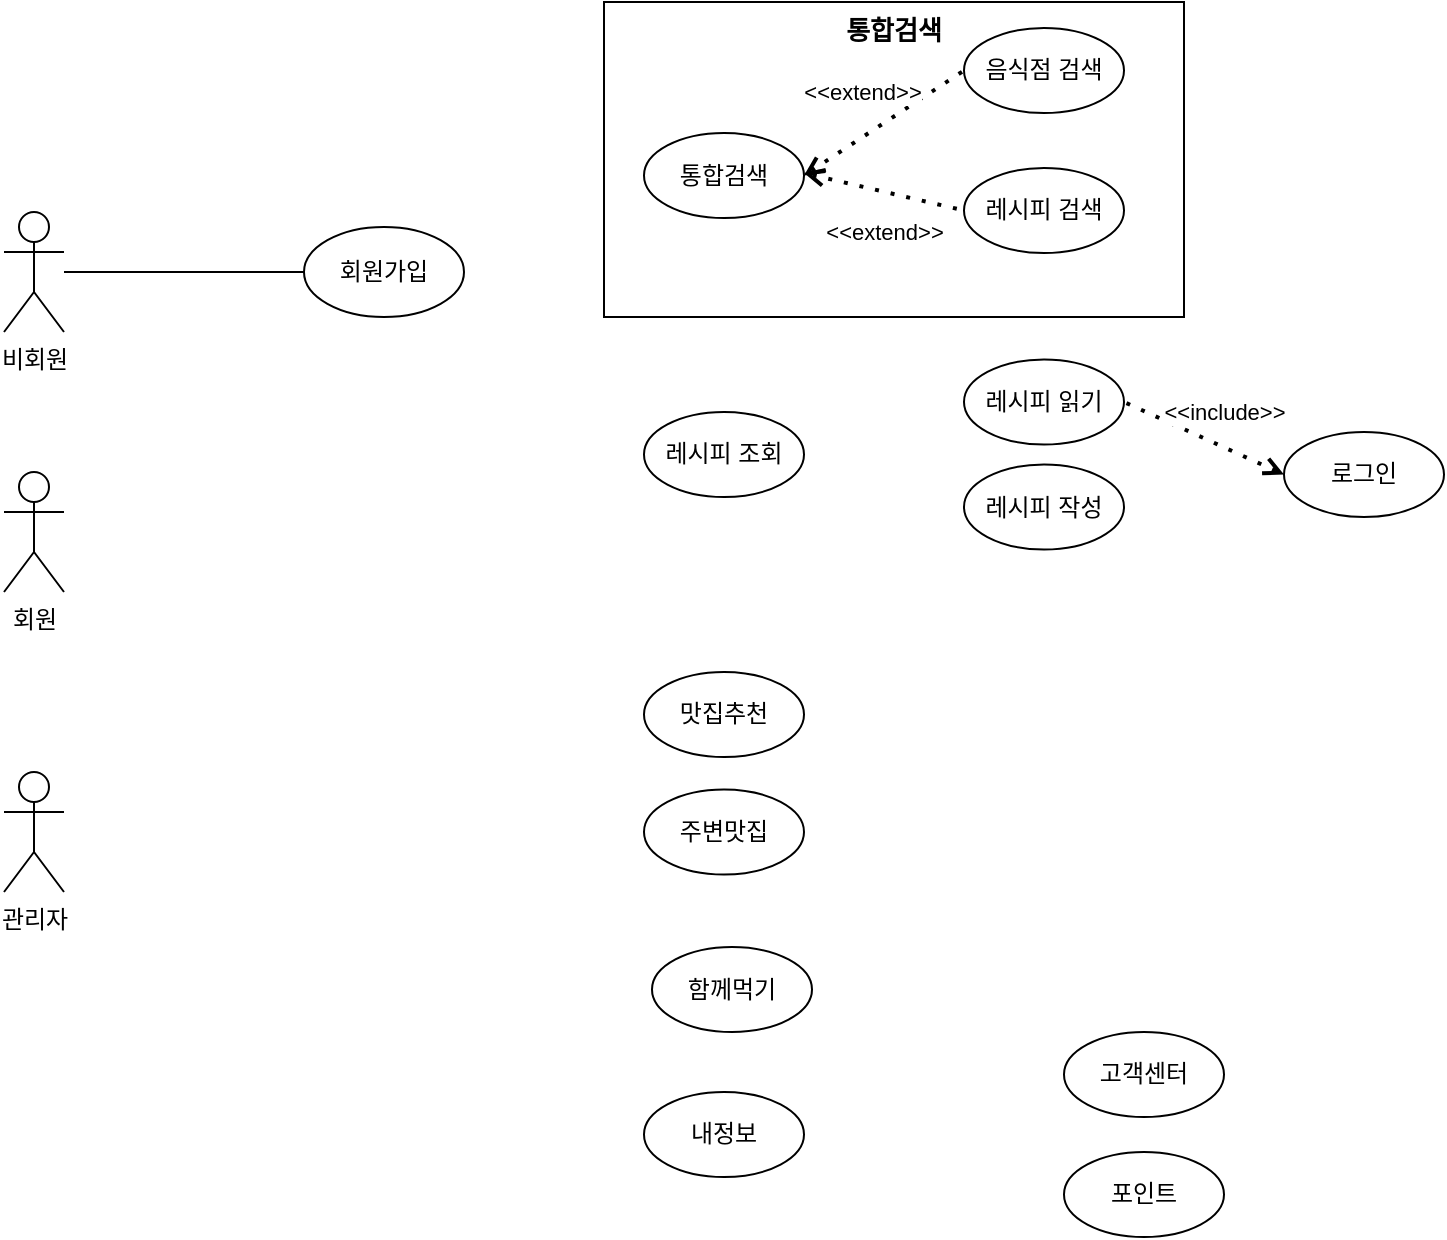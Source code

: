 <mxfile version="24.7.7">
  <diagram id="C5RBs43oDa-KdzZeNtuy" name="Page-1">
    <mxGraphModel dx="903" dy="692" grid="1" gridSize="10" guides="1" tooltips="1" connect="1" arrows="1" fold="1" page="1" pageScale="1" pageWidth="827" pageHeight="1169" math="0" shadow="0">
      <root>
        <mxCell id="WIyWlLk6GJQsqaUBKTNV-0" />
        <mxCell id="WIyWlLk6GJQsqaUBKTNV-1" parent="WIyWlLk6GJQsqaUBKTNV-0" />
        <mxCell id="xehVfJE9UMpyUodYkDcd-73" value="통합검색" style="rounded=0;whiteSpace=wrap;html=1;fontSize=13;verticalAlign=top;fontStyle=1" vertex="1" parent="WIyWlLk6GJQsqaUBKTNV-1">
          <mxGeometry x="340" y="27" width="290" height="157.5" as="geometry" />
        </mxCell>
        <mxCell id="xehVfJE9UMpyUodYkDcd-8" value="" style="edgeStyle=orthogonalEdgeStyle;rounded=0;orthogonalLoop=1;jettySize=auto;html=1;endArrow=none;endFill=0;" edge="1" parent="WIyWlLk6GJQsqaUBKTNV-1" source="xehVfJE9UMpyUodYkDcd-0" target="xehVfJE9UMpyUodYkDcd-7">
          <mxGeometry relative="1" as="geometry" />
        </mxCell>
        <mxCell id="xehVfJE9UMpyUodYkDcd-0" value="비회원" style="shape=umlActor;verticalLabelPosition=bottom;verticalAlign=top;html=1;outlineConnect=0;" vertex="1" parent="WIyWlLk6GJQsqaUBKTNV-1">
          <mxGeometry x="40" y="132" width="30" height="60" as="geometry" />
        </mxCell>
        <mxCell id="xehVfJE9UMpyUodYkDcd-4" value="회원" style="shape=umlActor;verticalLabelPosition=bottom;verticalAlign=top;html=1;outlineConnect=0;" vertex="1" parent="WIyWlLk6GJQsqaUBKTNV-1">
          <mxGeometry x="40" y="262" width="30" height="60" as="geometry" />
        </mxCell>
        <mxCell id="xehVfJE9UMpyUodYkDcd-5" value="관리자" style="shape=umlActor;verticalLabelPosition=bottom;verticalAlign=top;html=1;outlineConnect=0;" vertex="1" parent="WIyWlLk6GJQsqaUBKTNV-1">
          <mxGeometry x="40" y="412" width="30" height="60" as="geometry" />
        </mxCell>
        <mxCell id="xehVfJE9UMpyUodYkDcd-7" value="&lt;div style=&quot;&quot;&gt;&lt;span style=&quot;background-color: initial;&quot;&gt;회원가입&lt;/span&gt;&lt;/div&gt;" style="ellipse;whiteSpace=wrap;html=1;verticalAlign=middle;align=center;" vertex="1" parent="WIyWlLk6GJQsqaUBKTNV-1">
          <mxGeometry x="190" y="139.5" width="80" height="45" as="geometry" />
        </mxCell>
        <mxCell id="xehVfJE9UMpyUodYkDcd-9" value="로그인" style="ellipse;whiteSpace=wrap;html=1;" vertex="1" parent="WIyWlLk6GJQsqaUBKTNV-1">
          <mxGeometry x="680" y="242" width="80" height="42.5" as="geometry" />
        </mxCell>
        <mxCell id="xehVfJE9UMpyUodYkDcd-10" value="고객센터" style="ellipse;whiteSpace=wrap;html=1;" vertex="1" parent="WIyWlLk6GJQsqaUBKTNV-1">
          <mxGeometry x="570" y="542" width="80" height="42.5" as="geometry" />
        </mxCell>
        <mxCell id="xehVfJE9UMpyUodYkDcd-11" value="통합검색" style="ellipse;whiteSpace=wrap;html=1;" vertex="1" parent="WIyWlLk6GJQsqaUBKTNV-1">
          <mxGeometry x="360" y="92.5" width="80" height="42.5" as="geometry" />
        </mxCell>
        <mxCell id="xehVfJE9UMpyUodYkDcd-12" value="레시피 조회" style="ellipse;whiteSpace=wrap;html=1;" vertex="1" parent="WIyWlLk6GJQsqaUBKTNV-1">
          <mxGeometry x="360" y="232" width="80" height="42.5" as="geometry" />
        </mxCell>
        <mxCell id="xehVfJE9UMpyUodYkDcd-13" value="맛집추천" style="ellipse;whiteSpace=wrap;html=1;" vertex="1" parent="WIyWlLk6GJQsqaUBKTNV-1">
          <mxGeometry x="360" y="362" width="80" height="42.5" as="geometry" />
        </mxCell>
        <mxCell id="xehVfJE9UMpyUodYkDcd-14" value="주변맛집" style="ellipse;whiteSpace=wrap;html=1;" vertex="1" parent="WIyWlLk6GJQsqaUBKTNV-1">
          <mxGeometry x="360" y="420.75" width="80" height="42.5" as="geometry" />
        </mxCell>
        <mxCell id="xehVfJE9UMpyUodYkDcd-15" value="함께먹기" style="ellipse;whiteSpace=wrap;html=1;" vertex="1" parent="WIyWlLk6GJQsqaUBKTNV-1">
          <mxGeometry x="364" y="499.5" width="80" height="42.5" as="geometry" />
        </mxCell>
        <mxCell id="xehVfJE9UMpyUodYkDcd-16" value="내정보" style="ellipse;whiteSpace=wrap;html=1;" vertex="1" parent="WIyWlLk6GJQsqaUBKTNV-1">
          <mxGeometry x="360" y="572" width="80" height="42.5" as="geometry" />
        </mxCell>
        <mxCell id="xehVfJE9UMpyUodYkDcd-17" value="포인트" style="ellipse;whiteSpace=wrap;html=1;" vertex="1" parent="WIyWlLk6GJQsqaUBKTNV-1">
          <mxGeometry x="570" y="602" width="80" height="42.5" as="geometry" />
        </mxCell>
        <mxCell id="xehVfJE9UMpyUodYkDcd-21" value="레시피 검색" style="ellipse;whiteSpace=wrap;html=1;" vertex="1" parent="WIyWlLk6GJQsqaUBKTNV-1">
          <mxGeometry x="520" y="110" width="80" height="42.5" as="geometry" />
        </mxCell>
        <mxCell id="xehVfJE9UMpyUodYkDcd-22" value="음식점 검색&lt;span style=&quot;color: rgba(0, 0, 0, 0); font-family: monospace; font-size: 0px; text-align: start; text-wrap: nowrap;&quot;&gt;%3CmxGraphModel%3E%3Croot%3E%3CmxCell%20id%3D%220%22%2F%3E%3CmxCell%20id%3D%221%22%20parent%3D%220%22%2F%3E%3CmxCell%20id%3D%222%22%20value%3D%22%ED%86%B5%ED%95%A9%EA%B2%80%EC%83%89%22%20style%3D%22ellipse%3BwhiteSpace%3Dwrap%3Bhtml%3D1%3B%22%20vertex%3D%221%22%20parent%3D%221%22%3E%3CmxGeometry%20x%3D%22350%22%20y%3D%22690%22%20width%3D%2280%22%20height%3D%2242.5%22%20as%3D%22geometry%22%2F%3E%3C%2FmxCell%3E%3C%2Froot%3E%3C%2FmxGraphModel%3E&lt;/span&gt;" style="ellipse;whiteSpace=wrap;html=1;" vertex="1" parent="WIyWlLk6GJQsqaUBKTNV-1">
          <mxGeometry x="520" y="40" width="80" height="42.5" as="geometry" />
        </mxCell>
        <mxCell id="xehVfJE9UMpyUodYkDcd-23" value="&amp;lt;&amp;lt;extend&amp;gt;&amp;gt;" style="endArrow=none;dashed=1;html=1;dashPattern=1 3;strokeWidth=2;rounded=0;entryX=0;entryY=0.5;entryDx=0;entryDy=0;exitX=1;exitY=0.5;exitDx=0;exitDy=0;startArrow=open;startFill=0;verticalAlign=middle;" edge="1" parent="WIyWlLk6GJQsqaUBKTNV-1" source="xehVfJE9UMpyUodYkDcd-11" target="xehVfJE9UMpyUodYkDcd-22">
          <mxGeometry x="0.003" y="18" width="50" height="50" relative="1" as="geometry">
            <mxPoint x="350" y="242.5" as="sourcePoint" />
            <mxPoint x="400" y="192.5" as="targetPoint" />
            <mxPoint x="-1" as="offset" />
          </mxGeometry>
        </mxCell>
        <mxCell id="xehVfJE9UMpyUodYkDcd-24" value="&amp;lt;&amp;lt;extend&amp;gt;&amp;gt;" style="endArrow=none;dashed=1;html=1;dashPattern=1 3;strokeWidth=2;rounded=0;entryX=0;entryY=0.5;entryDx=0;entryDy=0;startArrow=open;startFill=0;verticalAlign=middle;" edge="1" parent="WIyWlLk6GJQsqaUBKTNV-1" target="xehVfJE9UMpyUodYkDcd-21">
          <mxGeometry x="0.112" y="-20" width="50" height="50" relative="1" as="geometry">
            <mxPoint x="440" y="112.5" as="sourcePoint" />
            <mxPoint x="530" y="71.5" as="targetPoint" />
            <mxPoint as="offset" />
          </mxGeometry>
        </mxCell>
        <mxCell id="xehVfJE9UMpyUodYkDcd-25" value="레시피 읽기" style="ellipse;whiteSpace=wrap;html=1;" vertex="1" parent="WIyWlLk6GJQsqaUBKTNV-1">
          <mxGeometry x="520" y="205.75" width="80" height="42.5" as="geometry" />
        </mxCell>
        <mxCell id="xehVfJE9UMpyUodYkDcd-26" value="레시피 작성" style="ellipse;whiteSpace=wrap;html=1;" vertex="1" parent="WIyWlLk6GJQsqaUBKTNV-1">
          <mxGeometry x="520" y="258.25" width="80" height="42.5" as="geometry" />
        </mxCell>
        <mxCell id="xehVfJE9UMpyUodYkDcd-27" value="&amp;lt;&amp;lt;include&amp;gt;&amp;gt;" style="endArrow=none;dashed=1;html=1;dashPattern=1 3;strokeWidth=2;rounded=0;entryX=1;entryY=0.5;entryDx=0;entryDy=0;startArrow=open;startFill=0;verticalAlign=middle;exitX=0;exitY=0.5;exitDx=0;exitDy=0;" edge="1" parent="WIyWlLk6GJQsqaUBKTNV-1" source="xehVfJE9UMpyUodYkDcd-9" target="xehVfJE9UMpyUodYkDcd-25">
          <mxGeometry x="-0.084" y="-16" width="50" height="50" relative="1" as="geometry">
            <mxPoint x="600" y="184.5" as="sourcePoint" />
            <mxPoint x="680" y="203" as="targetPoint" />
            <mxPoint as="offset" />
          </mxGeometry>
        </mxCell>
      </root>
    </mxGraphModel>
  </diagram>
</mxfile>
